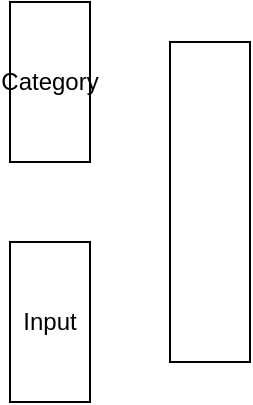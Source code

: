<mxfile>
    <diagram id="PXOagmVDirJ2peV22YV8" name="Page-1">
        <mxGraphModel dx="962" dy="352" grid="1" gridSize="10" guides="1" tooltips="1" connect="1" arrows="1" fold="1" page="1" pageScale="1" pageWidth="850" pageHeight="1100" math="0" shadow="0">
            <root>
                <mxCell id="0"/>
                <mxCell id="1" parent="0"/>
                <mxCell id="2" value="Category" style="rounded=0;whiteSpace=wrap;html=1;" vertex="1" parent="1">
                    <mxGeometry x="40" y="40" width="40" height="80" as="geometry"/>
                </mxCell>
                <mxCell id="3" value="Input" style="rounded=0;whiteSpace=wrap;html=1;" vertex="1" parent="1">
                    <mxGeometry x="40" y="160" width="40" height="80" as="geometry"/>
                </mxCell>
                <mxCell id="4" value="" style="rounded=0;whiteSpace=wrap;html=1;" vertex="1" parent="1">
                    <mxGeometry x="120" y="60" width="40" height="160" as="geometry"/>
                </mxCell>
            </root>
        </mxGraphModel>
    </diagram>
</mxfile>